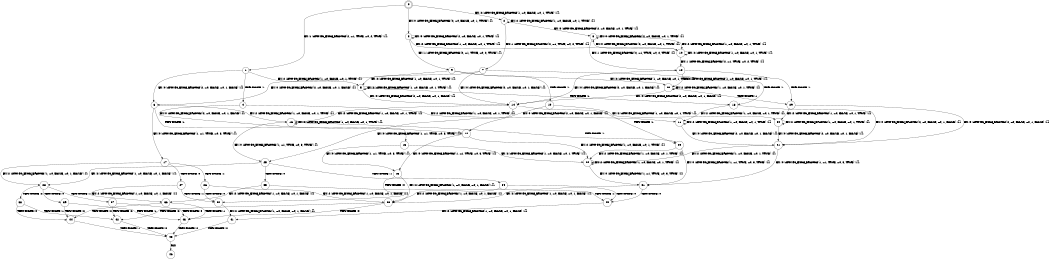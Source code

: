 digraph BCG {
size = "7, 10.5";
center = TRUE;
node [shape = circle];
0 [peripheries = 2];
0 -> 1 [label = "EX !1 !ATOMIC_EXCH_BRANCH (2, +1, TRUE, +0, 2, TRUE) !{}"];
0 -> 2 [label = "EX !2 !ATOMIC_EXCH_BRANCH (1, +0, FALSE, +0, 1, TRUE) !{}"];
0 -> 3 [label = "EX !0 !ATOMIC_EXCH_BRANCH (2, +0, FALSE, +0, 1, TRUE) !{}"];
1 -> 4 [label = "TERMINATE !1"];
1 -> 5 [label = "EX !2 !ATOMIC_EXCH_BRANCH (1, +0, FALSE, +0, 1, TRUE) !{}"];
1 -> 6 [label = "EX !0 !ATOMIC_EXCH_BRANCH (2, +0, FALSE, +0, 1, FALSE) !{}"];
2 -> 7 [label = "EX !1 !ATOMIC_EXCH_BRANCH (2, +1, TRUE, +0, 2, TRUE) !{}"];
2 -> 8 [label = "EX !0 !ATOMIC_EXCH_BRANCH (2, +0, FALSE, +0, 1, TRUE) !{}"];
2 -> 2 [label = "EX !2 !ATOMIC_EXCH_BRANCH (1, +0, FALSE, +0, 1, TRUE) !{}"];
3 -> 9 [label = "EX !1 !ATOMIC_EXCH_BRANCH (2, +1, TRUE, +0, 2, TRUE) !{}"];
3 -> 10 [label = "EX !2 !ATOMIC_EXCH_BRANCH (1, +0, FALSE, +0, 1, TRUE) !{}"];
3 -> 3 [label = "EX !0 !ATOMIC_EXCH_BRANCH (2, +0, FALSE, +0, 1, TRUE) !{}"];
4 -> 11 [label = "EX !2 !ATOMIC_EXCH_BRANCH (1, +0, FALSE, +0, 1, TRUE) !{}"];
4 -> 12 [label = "EX !0 !ATOMIC_EXCH_BRANCH (2, +0, FALSE, +0, 1, FALSE) !{}"];
5 -> 13 [label = "TERMINATE !1"];
5 -> 14 [label = "EX !0 !ATOMIC_EXCH_BRANCH (2, +0, FALSE, +0, 1, FALSE) !{}"];
5 -> 5 [label = "EX !2 !ATOMIC_EXCH_BRANCH (1, +0, FALSE, +0, 1, TRUE) !{}"];
6 -> 15 [label = "TERMINATE !1"];
6 -> 16 [label = "EX !2 !ATOMIC_EXCH_BRANCH (1, +0, FALSE, +0, 1, TRUE) !{}"];
6 -> 17 [label = "EX !0 !ATOMIC_EXCH_BRANCH (1, +1, TRUE, +0, 3, TRUE) !{}"];
7 -> 13 [label = "TERMINATE !1"];
7 -> 14 [label = "EX !0 !ATOMIC_EXCH_BRANCH (2, +0, FALSE, +0, 1, FALSE) !{}"];
7 -> 5 [label = "EX !2 !ATOMIC_EXCH_BRANCH (1, +0, FALSE, +0, 1, TRUE) !{}"];
8 -> 18 [label = "EX !1 !ATOMIC_EXCH_BRANCH (2, +1, TRUE, +0, 2, TRUE) !{}"];
8 -> 10 [label = "EX !2 !ATOMIC_EXCH_BRANCH (1, +0, FALSE, +0, 1, TRUE) !{}"];
8 -> 8 [label = "EX !0 !ATOMIC_EXCH_BRANCH (2, +0, FALSE, +0, 1, TRUE) !{}"];
9 -> 19 [label = "TERMINATE !1"];
9 -> 20 [label = "EX !2 !ATOMIC_EXCH_BRANCH (1, +0, FALSE, +0, 1, TRUE) !{}"];
9 -> 6 [label = "EX !0 !ATOMIC_EXCH_BRANCH (2, +0, FALSE, +0, 1, FALSE) !{}"];
10 -> 18 [label = "EX !1 !ATOMIC_EXCH_BRANCH (2, +1, TRUE, +0, 2, TRUE) !{}"];
10 -> 10 [label = "EX !2 !ATOMIC_EXCH_BRANCH (1, +0, FALSE, +0, 1, TRUE) !{}"];
10 -> 8 [label = "EX !0 !ATOMIC_EXCH_BRANCH (2, +0, FALSE, +0, 1, TRUE) !{}"];
11 -> 21 [label = "EX !0 !ATOMIC_EXCH_BRANCH (2, +0, FALSE, +0, 1, FALSE) !{}"];
11 -> 11 [label = "EX !2 !ATOMIC_EXCH_BRANCH (1, +0, FALSE, +0, 1, TRUE) !{}"];
12 -> 22 [label = "EX !2 !ATOMIC_EXCH_BRANCH (1, +0, FALSE, +0, 1, TRUE) !{}"];
12 -> 23 [label = "EX !0 !ATOMIC_EXCH_BRANCH (1, +1, TRUE, +0, 3, TRUE) !{}"];
13 -> 11 [label = "EX !2 !ATOMIC_EXCH_BRANCH (1, +0, FALSE, +0, 1, TRUE) !{}"];
13 -> 21 [label = "EX !0 !ATOMIC_EXCH_BRANCH (2, +0, FALSE, +0, 1, FALSE) !{}"];
14 -> 24 [label = "TERMINATE !1"];
14 -> 16 [label = "EX !2 !ATOMIC_EXCH_BRANCH (1, +0, FALSE, +0, 1, TRUE) !{}"];
14 -> 25 [label = "EX !0 !ATOMIC_EXCH_BRANCH (1, +1, TRUE, +0, 3, TRUE) !{}"];
15 -> 23 [label = "EX !0 !ATOMIC_EXCH_BRANCH (1, +1, TRUE, +0, 3, TRUE) !{}"];
15 -> 22 [label = "EX !2 !ATOMIC_EXCH_BRANCH (1, +0, FALSE, +0, 1, TRUE) !{}"];
16 -> 24 [label = "TERMINATE !1"];
16 -> 16 [label = "EX !2 !ATOMIC_EXCH_BRANCH (1, +0, FALSE, +0, 1, TRUE) !{}"];
16 -> 25 [label = "EX !0 !ATOMIC_EXCH_BRANCH (1, +1, TRUE, +0, 3, TRUE) !{}"];
17 -> 26 [label = "TERMINATE !1"];
17 -> 27 [label = "TERMINATE !0"];
17 -> 28 [label = "EX !2 !ATOMIC_EXCH_BRANCH (1, +0, FALSE, +0, 1, FALSE) !{}"];
18 -> 29 [label = "TERMINATE !1"];
18 -> 20 [label = "EX !2 !ATOMIC_EXCH_BRANCH (1, +0, FALSE, +0, 1, TRUE) !{}"];
18 -> 14 [label = "EX !0 !ATOMIC_EXCH_BRANCH (2, +0, FALSE, +0, 1, FALSE) !{}"];
19 -> 12 [label = "EX !0 !ATOMIC_EXCH_BRANCH (2, +0, FALSE, +0, 1, FALSE) !{}"];
19 -> 30 [label = "EX !2 !ATOMIC_EXCH_BRANCH (1, +0, FALSE, +0, 1, TRUE) !{}"];
20 -> 29 [label = "TERMINATE !1"];
20 -> 20 [label = "EX !2 !ATOMIC_EXCH_BRANCH (1, +0, FALSE, +0, 1, TRUE) !{}"];
20 -> 14 [label = "EX !0 !ATOMIC_EXCH_BRANCH (2, +0, FALSE, +0, 1, FALSE) !{}"];
21 -> 22 [label = "EX !2 !ATOMIC_EXCH_BRANCH (1, +0, FALSE, +0, 1, TRUE) !{}"];
21 -> 31 [label = "EX !0 !ATOMIC_EXCH_BRANCH (1, +1, TRUE, +0, 3, TRUE) !{}"];
22 -> 22 [label = "EX !2 !ATOMIC_EXCH_BRANCH (1, +0, FALSE, +0, 1, TRUE) !{}"];
22 -> 31 [label = "EX !0 !ATOMIC_EXCH_BRANCH (1, +1, TRUE, +0, 3, TRUE) !{}"];
23 -> 32 [label = "TERMINATE !0"];
23 -> 33 [label = "EX !2 !ATOMIC_EXCH_BRANCH (1, +0, FALSE, +0, 1, FALSE) !{}"];
24 -> 22 [label = "EX !2 !ATOMIC_EXCH_BRANCH (1, +0, FALSE, +0, 1, TRUE) !{}"];
24 -> 31 [label = "EX !0 !ATOMIC_EXCH_BRANCH (1, +1, TRUE, +0, 3, TRUE) !{}"];
25 -> 34 [label = "TERMINATE !1"];
25 -> 35 [label = "TERMINATE !0"];
25 -> 28 [label = "EX !2 !ATOMIC_EXCH_BRANCH (1, +0, FALSE, +0, 1, FALSE) !{}"];
26 -> 32 [label = "TERMINATE !0"];
26 -> 33 [label = "EX !2 !ATOMIC_EXCH_BRANCH (1, +0, FALSE, +0, 1, FALSE) !{}"];
27 -> 32 [label = "TERMINATE !1"];
27 -> 36 [label = "EX !2 !ATOMIC_EXCH_BRANCH (1, +0, FALSE, +0, 1, FALSE) !{}"];
28 -> 37 [label = "TERMINATE !1"];
28 -> 38 [label = "TERMINATE !2"];
28 -> 39 [label = "TERMINATE !0"];
29 -> 30 [label = "EX !2 !ATOMIC_EXCH_BRANCH (1, +0, FALSE, +0, 1, TRUE) !{}"];
29 -> 21 [label = "EX !0 !ATOMIC_EXCH_BRANCH (2, +0, FALSE, +0, 1, FALSE) !{}"];
30 -> 30 [label = "EX !2 !ATOMIC_EXCH_BRANCH (1, +0, FALSE, +0, 1, TRUE) !{}"];
30 -> 21 [label = "EX !0 !ATOMIC_EXCH_BRANCH (2, +0, FALSE, +0, 1, FALSE) !{}"];
31 -> 40 [label = "TERMINATE !0"];
31 -> 33 [label = "EX !2 !ATOMIC_EXCH_BRANCH (1, +0, FALSE, +0, 1, FALSE) !{}"];
32 -> 41 [label = "EX !2 !ATOMIC_EXCH_BRANCH (1, +0, FALSE, +0, 1, FALSE) !{}"];
33 -> 42 [label = "TERMINATE !2"];
33 -> 43 [label = "TERMINATE !0"];
34 -> 33 [label = "EX !2 !ATOMIC_EXCH_BRANCH (1, +0, FALSE, +0, 1, FALSE) !{}"];
34 -> 40 [label = "TERMINATE !0"];
35 -> 36 [label = "EX !2 !ATOMIC_EXCH_BRANCH (1, +0, FALSE, +0, 1, FALSE) !{}"];
35 -> 40 [label = "TERMINATE !1"];
36 -> 43 [label = "TERMINATE !1"];
36 -> 44 [label = "TERMINATE !2"];
37 -> 42 [label = "TERMINATE !2"];
37 -> 43 [label = "TERMINATE !0"];
38 -> 42 [label = "TERMINATE !1"];
38 -> 44 [label = "TERMINATE !0"];
39 -> 43 [label = "TERMINATE !1"];
39 -> 44 [label = "TERMINATE !2"];
40 -> 41 [label = "EX !2 !ATOMIC_EXCH_BRANCH (1, +0, FALSE, +0, 1, FALSE) !{}"];
41 -> 45 [label = "TERMINATE !2"];
42 -> 45 [label = "TERMINATE !0"];
43 -> 45 [label = "TERMINATE !2"];
44 -> 45 [label = "TERMINATE !1"];
45 -> 46 [label = "exit"];
}
